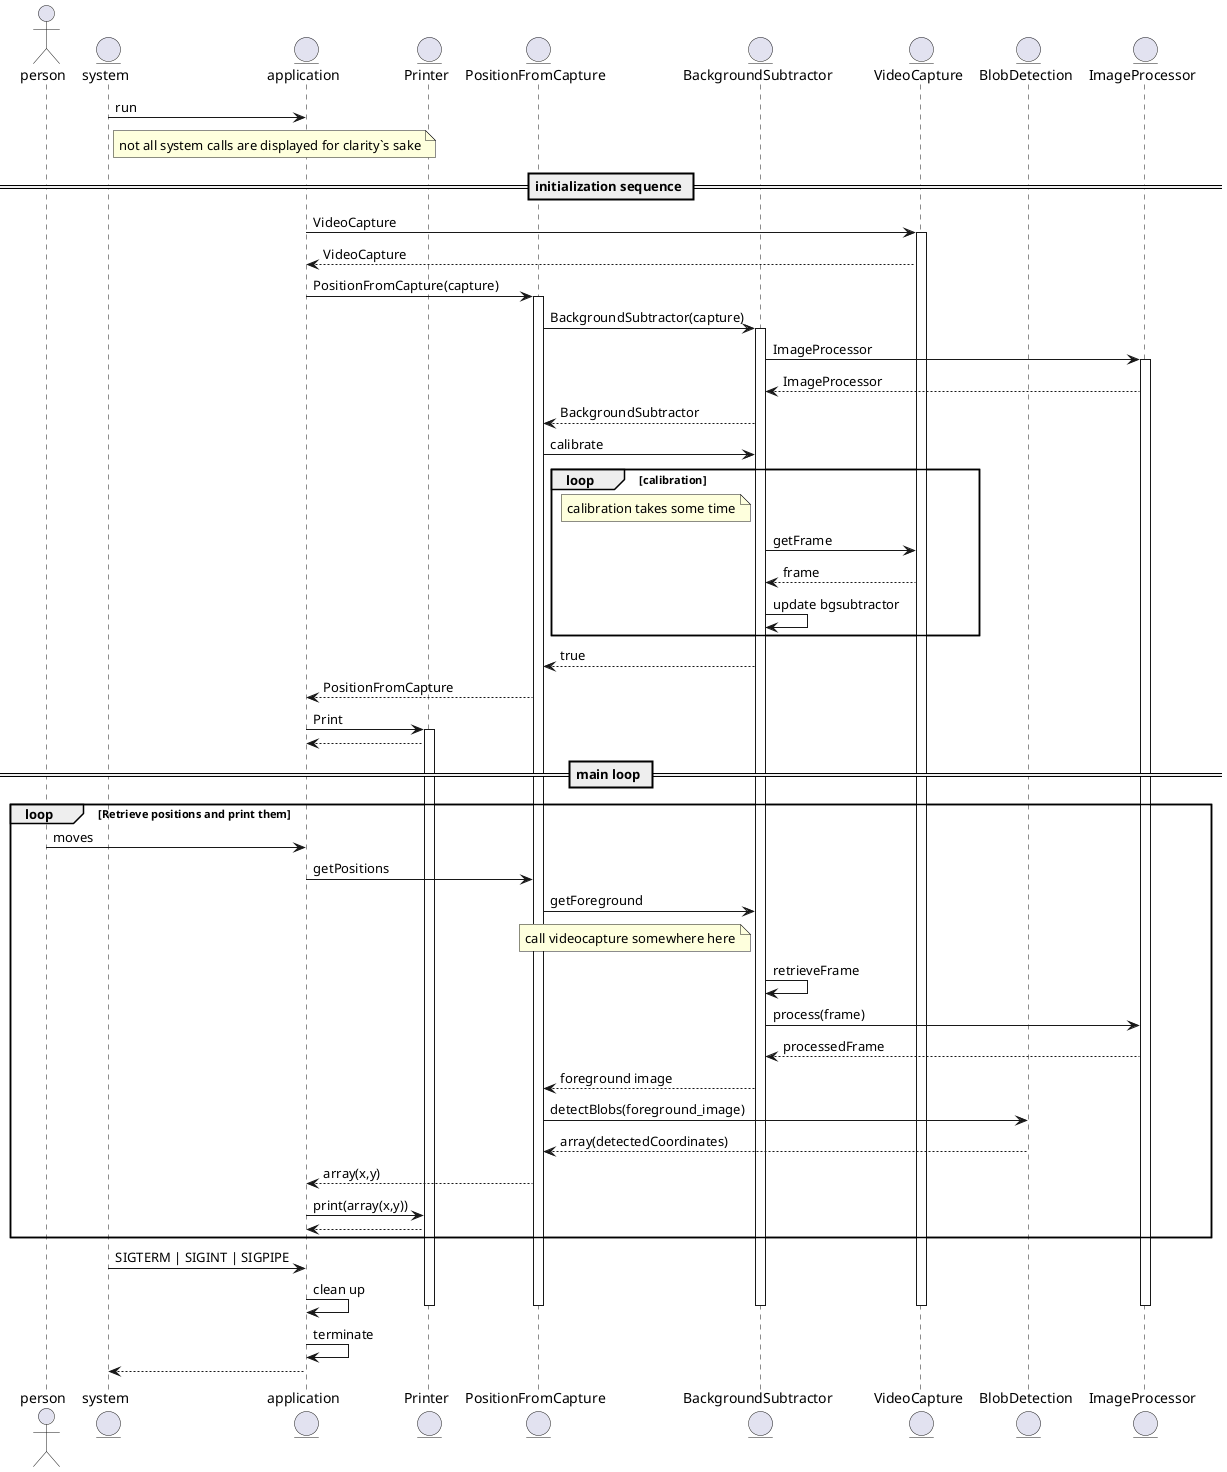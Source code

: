 @startuml

actor person
entity system
entity application
entity Printer as print
entity PositionFromCapture as pos
entity BackgroundSubtractor as bg
entity VideoCapture as vc
entity BlobDetection as bd
entity ImageProcessor as img

system -> application : run
'there are several system calls, e.g. to the camera, for printing data etc.
note right of system : not all system calls are displayed for clarity`s sake

== initialization sequence ==
'when an object is created, activate after construction or before construction?'
application -> vc : VideoCapture
activate vc
vc --> application : VideoCapture
application -> pos : PositionFromCapture(capture)
activate pos
pos -> bg : BackgroundSubtractor(capture)
activate bg
bg -> img : ImageProcessor
activate img
img --> bg : ImageProcessor
bg --> pos : BackgroundSubtractor
pos -> bg : calibrate
loop calibration
note left of bg : calibration takes some time
bg -> vc : getFrame
vc --> bg : frame
bg -> bg : update bgsubtractor
end
bg --> pos : true
pos --> application : PositionFromCapture
application -> print : Print
activate print
print --> application



== main loop ==
loop Retrieve positions and print them
person -> application: moves
application -> pos : getPositions
pos -> bg : getForeground
note left of bg : call videocapture somewhere here
bg -> bg : retrieveFrame
bg -> img : process(frame)
img --> bg : processedFrame
'FIXME syntax'
bg --> pos : foreground image
pos -> bd: detectBlobs(foreground_image)
bd --> pos: array(detectedCoordinates)

'FIXME syntax'
pos --> application : array(x,y)
application -> print : print(array(x,y))
print --> application

end

system -> application : SIGTERM | SIGINT | SIGPIPE
application -> application : clean up
deactivate pos
deactivate bg
deactivate vc
deactivate bd
deactivate img
deactivate print
application -> application : terminate
application --> system


@enduml
